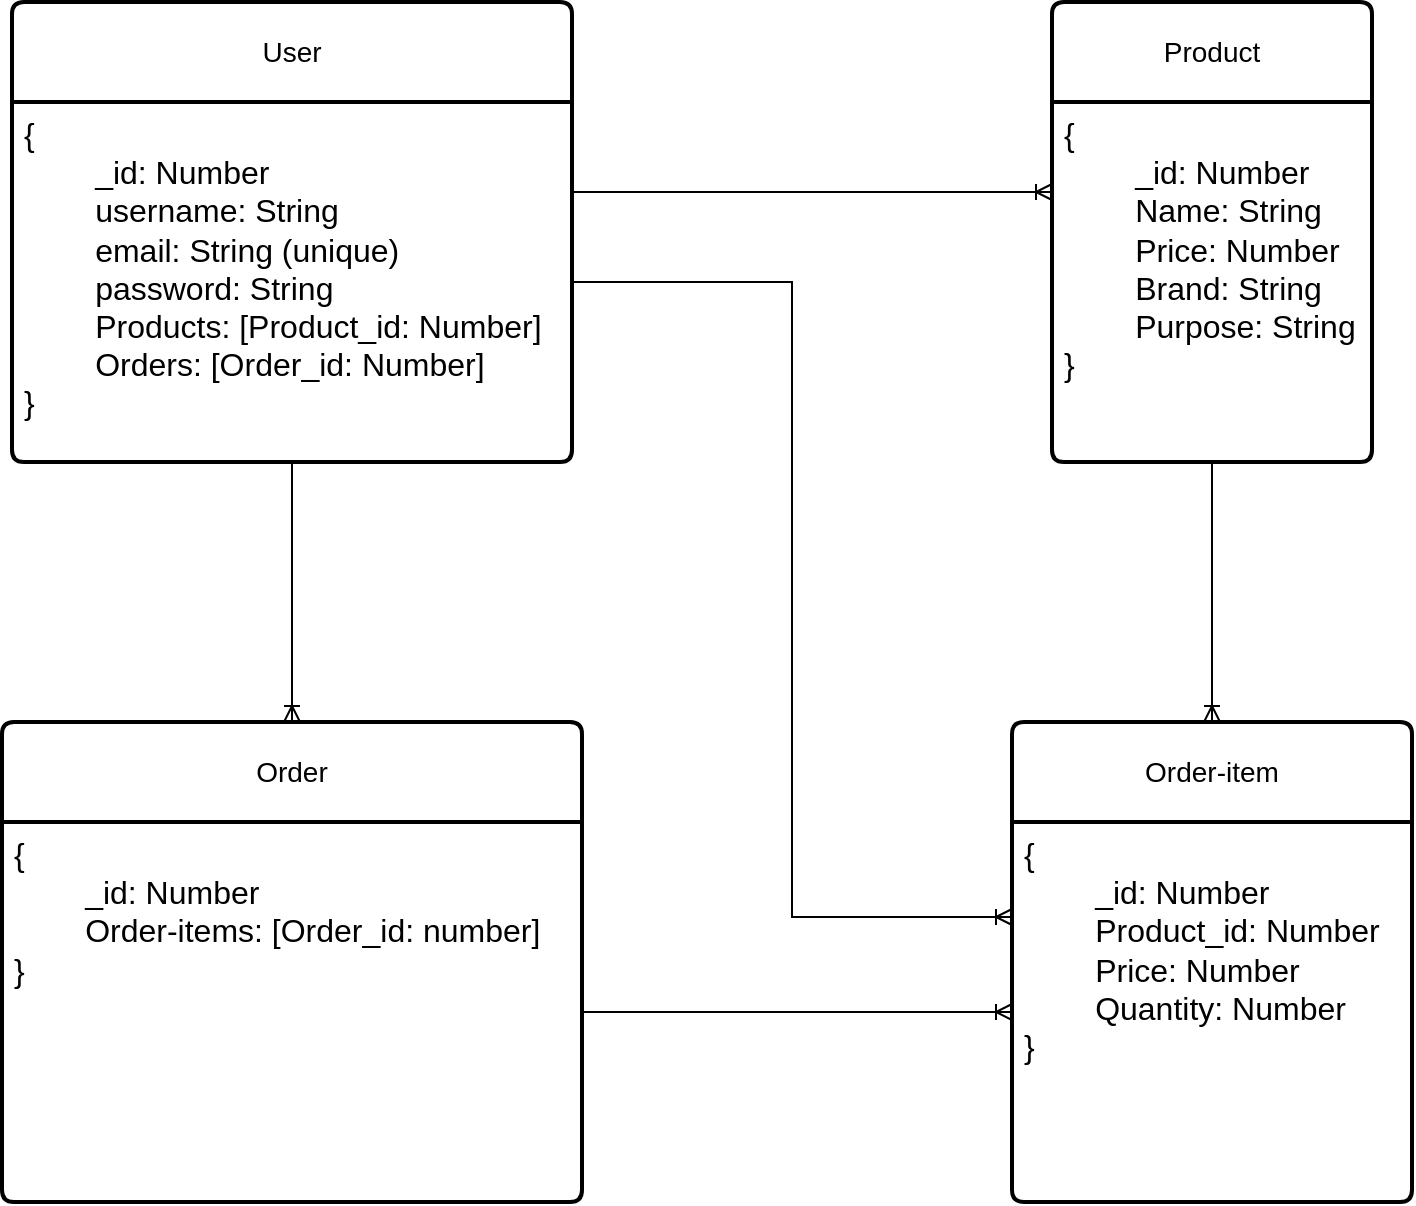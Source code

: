 <mxfile version="22.1.5" type="device">
  <diagram name="Page-1" id="qp85u31T0LVJBbgJjLoR">
    <mxGraphModel dx="1434" dy="746" grid="1" gridSize="10" guides="1" tooltips="1" connect="1" arrows="1" fold="1" page="1" pageScale="1" pageWidth="827" pageHeight="1169" math="0" shadow="0">
      <root>
        <mxCell id="0" />
        <mxCell id="1" parent="0" />
        <mxCell id="JjSkaJkUtYKDlv3DAUIi-1" value="User" style="swimlane;childLayout=stackLayout;horizontal=1;startSize=50;horizontalStack=0;rounded=1;fontSize=14;fontStyle=0;strokeWidth=2;resizeParent=0;resizeLast=1;shadow=0;dashed=0;align=center;arcSize=4;whiteSpace=wrap;html=1;" parent="1" vertex="1">
          <mxGeometry x="50" y="80" width="280" height="230" as="geometry" />
        </mxCell>
        <mxCell id="JjSkaJkUtYKDlv3DAUIi-2" value="&lt;div style=&quot;font-size: 16px;&quot;&gt;&lt;span style=&quot;background-color: initial;&quot;&gt;&lt;font style=&quot;font-size: 16px;&quot;&gt;{&lt;/font&gt;&lt;/span&gt;&lt;/div&gt;&lt;div style=&quot;font-size: 16px;&quot;&gt;&lt;span style=&quot;background-color: initial;&quot;&gt;&lt;font style=&quot;font-size: 16px;&quot;&gt;&lt;span style=&quot;white-space: pre;&quot;&gt;&#x9;&lt;/span&gt;_id: Number&lt;/font&gt;&lt;/span&gt;&lt;/div&gt;&lt;div style=&quot;font-size: 16px;&quot;&gt;&lt;span style=&quot;background-color: initial;&quot;&gt;&lt;font style=&quot;font-size: 16px;&quot;&gt;&lt;span style=&quot;white-space: pre;&quot;&gt;&#x9;&lt;/span&gt;username: String&lt;br&gt;&lt;/font&gt;&lt;/span&gt;&lt;/div&gt;&lt;div style=&quot;font-size: 16px;&quot;&gt;&lt;span style=&quot;background-color: initial;&quot;&gt;&lt;font style=&quot;font-size: 16px;&quot;&gt;&lt;span style=&quot;white-space: pre;&quot;&gt;&#x9;&lt;/span&gt;email: String (unique)&lt;br&gt;&lt;/font&gt;&lt;/span&gt;&lt;/div&gt;&lt;div style=&quot;font-size: 16px;&quot;&gt;&lt;/div&gt;&lt;div style=&quot;font-size: 16px;&quot;&gt;&lt;span style=&quot;background-color: initial;&quot;&gt;&lt;font style=&quot;font-size: 16px;&quot;&gt;&lt;span style=&quot;white-space: pre;&quot;&gt;&#x9;&lt;/span&gt;password: String&lt;/font&gt;&lt;/span&gt;&lt;/div&gt;&lt;div style=&quot;font-size: 16px;&quot;&gt;&lt;span style=&quot;background-color: initial;&quot;&gt;&lt;font style=&quot;font-size: 16px;&quot;&gt;&lt;span style=&quot;white-space: pre;&quot;&gt;&#x9;&lt;/span&gt;Products: [Product_id: Number]&lt;br&gt;&lt;/font&gt;&lt;/span&gt;&lt;/div&gt;&lt;div style=&quot;font-size: 16px;&quot;&gt;&lt;span style=&quot;background-color: initial;&quot;&gt;&lt;font style=&quot;font-size: 16px;&quot;&gt;&lt;span style=&quot;white-space: pre;&quot;&gt;&#x9;&lt;/span&gt;Orders: [Order_id: Number]&lt;br&gt;&lt;/font&gt;&lt;/span&gt;&lt;/div&gt;&lt;div style=&quot;font-size: 16px;&quot;&gt;&lt;span style=&quot;background-color: initial;&quot;&gt;&lt;font style=&quot;font-size: 16px;&quot;&gt;}&lt;/font&gt;&lt;/span&gt;&lt;/div&gt;&lt;div style=&quot;font-size: 16px;&quot;&gt;&lt;br&gt;&lt;/div&gt;" style="align=left;strokeColor=none;fillColor=none;spacingLeft=4;fontSize=12;verticalAlign=top;resizable=0;rotatable=0;part=1;html=1;" parent="JjSkaJkUtYKDlv3DAUIi-1" vertex="1">
          <mxGeometry y="50" width="280" height="180" as="geometry" />
        </mxCell>
        <mxCell id="JjSkaJkUtYKDlv3DAUIi-3" value="Product" style="swimlane;childLayout=stackLayout;horizontal=1;startSize=50;horizontalStack=0;rounded=1;fontSize=14;fontStyle=0;strokeWidth=2;resizeParent=0;resizeLast=1;shadow=0;dashed=0;align=center;arcSize=4;whiteSpace=wrap;html=1;" parent="1" vertex="1">
          <mxGeometry x="570" y="80" width="160" height="230" as="geometry" />
        </mxCell>
        <mxCell id="JjSkaJkUtYKDlv3DAUIi-4" value="&lt;font style=&quot;font-size: 16px;&quot;&gt;{&lt;br&gt;&lt;span style=&quot;white-space: pre;&quot;&gt;&#x9;&lt;/span&gt;_id: Number&lt;br&gt;&lt;span style=&quot;white-space: pre;&quot;&gt;&#x9;&lt;/span&gt;Name: String&lt;br&gt;&lt;span style=&quot;white-space: pre;&quot;&gt;&#x9;&lt;/span&gt;Price: Number&lt;br&gt;&lt;span style=&quot;white-space: pre;&quot;&gt;&#x9;&lt;/span&gt;Brand: String&lt;br&gt;&lt;span style=&quot;white-space: pre;&quot;&gt;&#x9;&lt;/span&gt;Purpose: String&lt;br&gt;}&lt;br&gt;&lt;span style=&quot;white-space: pre;&quot;&gt;&#x9;&lt;/span&gt;&lt;br&gt;&lt;/font&gt;" style="align=left;strokeColor=none;fillColor=none;spacingLeft=4;fontSize=12;verticalAlign=top;resizable=0;rotatable=0;part=1;html=1;" parent="JjSkaJkUtYKDlv3DAUIi-3" vertex="1">
          <mxGeometry y="50" width="160" height="180" as="geometry" />
        </mxCell>
        <mxCell id="JjSkaJkUtYKDlv3DAUIi-5" style="edgeStyle=orthogonalEdgeStyle;rounded=0;orthogonalLoop=1;jettySize=auto;html=1;exitX=1;exitY=0.25;exitDx=0;exitDy=0;entryX=0;entryY=0.25;entryDx=0;entryDy=0;endArrow=ERoneToMany;endFill=0;" parent="1" source="JjSkaJkUtYKDlv3DAUIi-2" target="JjSkaJkUtYKDlv3DAUIi-4" edge="1">
          <mxGeometry relative="1" as="geometry" />
        </mxCell>
        <mxCell id="HELl3mfbh5D2u15L4ZEw-1" value="Order-item" style="swimlane;childLayout=stackLayout;horizontal=1;startSize=50;horizontalStack=0;rounded=1;fontSize=14;fontStyle=0;strokeWidth=2;resizeParent=0;resizeLast=1;shadow=0;dashed=0;align=center;arcSize=4;whiteSpace=wrap;html=1;" parent="1" vertex="1">
          <mxGeometry x="550" y="440" width="200" height="240" as="geometry" />
        </mxCell>
        <mxCell id="HELl3mfbh5D2u15L4ZEw-2" value="&lt;font style=&quot;font-size: 16px;&quot;&gt;{&lt;br&gt;&lt;span style=&quot;white-space: pre;&quot;&gt;&#x9;&lt;/span&gt;_id: Number&lt;br&gt;&lt;span style=&quot;white-space: pre;&quot;&gt;&#x9;&lt;/span&gt;Product_id: Number&lt;br&gt;&lt;span style=&quot;white-space: pre;&quot;&gt;&#x9;&lt;/span&gt;Price: Number&lt;br&gt;&lt;span style=&quot;white-space: pre;&quot;&gt;&#x9;&lt;/span&gt;Quantity: Number&lt;br&gt;}&lt;br&gt;&lt;span style=&quot;white-space: pre;&quot;&gt;&#x9;&lt;/span&gt;&lt;br&gt;&lt;/font&gt;" style="align=left;strokeColor=none;fillColor=none;spacingLeft=4;fontSize=12;verticalAlign=top;resizable=0;rotatable=0;part=1;html=1;" parent="HELl3mfbh5D2u15L4ZEw-1" vertex="1">
          <mxGeometry y="50" width="200" height="190" as="geometry" />
        </mxCell>
        <mxCell id="HELl3mfbh5D2u15L4ZEw-3" style="edgeStyle=orthogonalEdgeStyle;rounded=0;orthogonalLoop=1;jettySize=auto;html=1;exitX=1;exitY=0.5;exitDx=0;exitDy=0;entryX=0;entryY=0.25;entryDx=0;entryDy=0;endArrow=ERoneToMany;endFill=0;" parent="1" source="JjSkaJkUtYKDlv3DAUIi-2" target="HELl3mfbh5D2u15L4ZEw-2" edge="1">
          <mxGeometry relative="1" as="geometry" />
        </mxCell>
        <mxCell id="HELl3mfbh5D2u15L4ZEw-4" style="edgeStyle=orthogonalEdgeStyle;rounded=0;orthogonalLoop=1;jettySize=auto;html=1;exitX=0.5;exitY=1;exitDx=0;exitDy=0;entryX=0.5;entryY=0;entryDx=0;entryDy=0;endArrow=ERoneToMany;endFill=0;startArrow=none;startFill=0;" parent="1" source="JjSkaJkUtYKDlv3DAUIi-4" target="HELl3mfbh5D2u15L4ZEw-1" edge="1">
          <mxGeometry relative="1" as="geometry" />
        </mxCell>
        <mxCell id="FgiDzkNff8P7kA8TAWAG-1" value="Order" style="swimlane;childLayout=stackLayout;horizontal=1;startSize=50;horizontalStack=0;rounded=1;fontSize=14;fontStyle=0;strokeWidth=2;resizeParent=0;resizeLast=1;shadow=0;dashed=0;align=center;arcSize=4;whiteSpace=wrap;html=1;" parent="1" vertex="1">
          <mxGeometry x="45" y="440" width="290" height="240" as="geometry" />
        </mxCell>
        <mxCell id="FgiDzkNff8P7kA8TAWAG-2" value="&lt;font style=&quot;font-size: 16px;&quot;&gt;{&lt;br&gt;&lt;span style=&quot;white-space: pre;&quot;&gt;&#x9;&lt;/span&gt;_id: Number&lt;br&gt;&lt;span style=&quot;white-space: pre;&quot;&gt;&#x9;&lt;/span&gt;Order-items: [Order_id: number]&lt;br&gt;}&lt;br&gt;&lt;span style=&quot;white-space: pre;&quot;&gt;&#x9;&lt;/span&gt;&lt;br&gt;&lt;/font&gt;" style="align=left;strokeColor=none;fillColor=none;spacingLeft=4;fontSize=12;verticalAlign=top;resizable=0;rotatable=0;part=1;html=1;" parent="FgiDzkNff8P7kA8TAWAG-1" vertex="1">
          <mxGeometry y="50" width="290" height="190" as="geometry" />
        </mxCell>
        <mxCell id="Xa-OKTGaR6CcKXgIvqDu-3" style="edgeStyle=orthogonalEdgeStyle;rounded=0;orthogonalLoop=1;jettySize=auto;html=1;exitX=1;exitY=0.5;exitDx=0;exitDy=0;entryX=0;entryY=0.5;entryDx=0;entryDy=0;endArrow=ERoneToMany;endFill=0;" edge="1" parent="1" source="FgiDzkNff8P7kA8TAWAG-2" target="HELl3mfbh5D2u15L4ZEw-2">
          <mxGeometry relative="1" as="geometry" />
        </mxCell>
        <mxCell id="Xa-OKTGaR6CcKXgIvqDu-4" style="edgeStyle=orthogonalEdgeStyle;rounded=0;orthogonalLoop=1;jettySize=auto;html=1;exitX=0.5;exitY=1;exitDx=0;exitDy=0;entryX=0.5;entryY=0;entryDx=0;entryDy=0;endArrow=ERoneToMany;endFill=0;" edge="1" parent="1" source="JjSkaJkUtYKDlv3DAUIi-2" target="FgiDzkNff8P7kA8TAWAG-1">
          <mxGeometry relative="1" as="geometry" />
        </mxCell>
      </root>
    </mxGraphModel>
  </diagram>
</mxfile>
